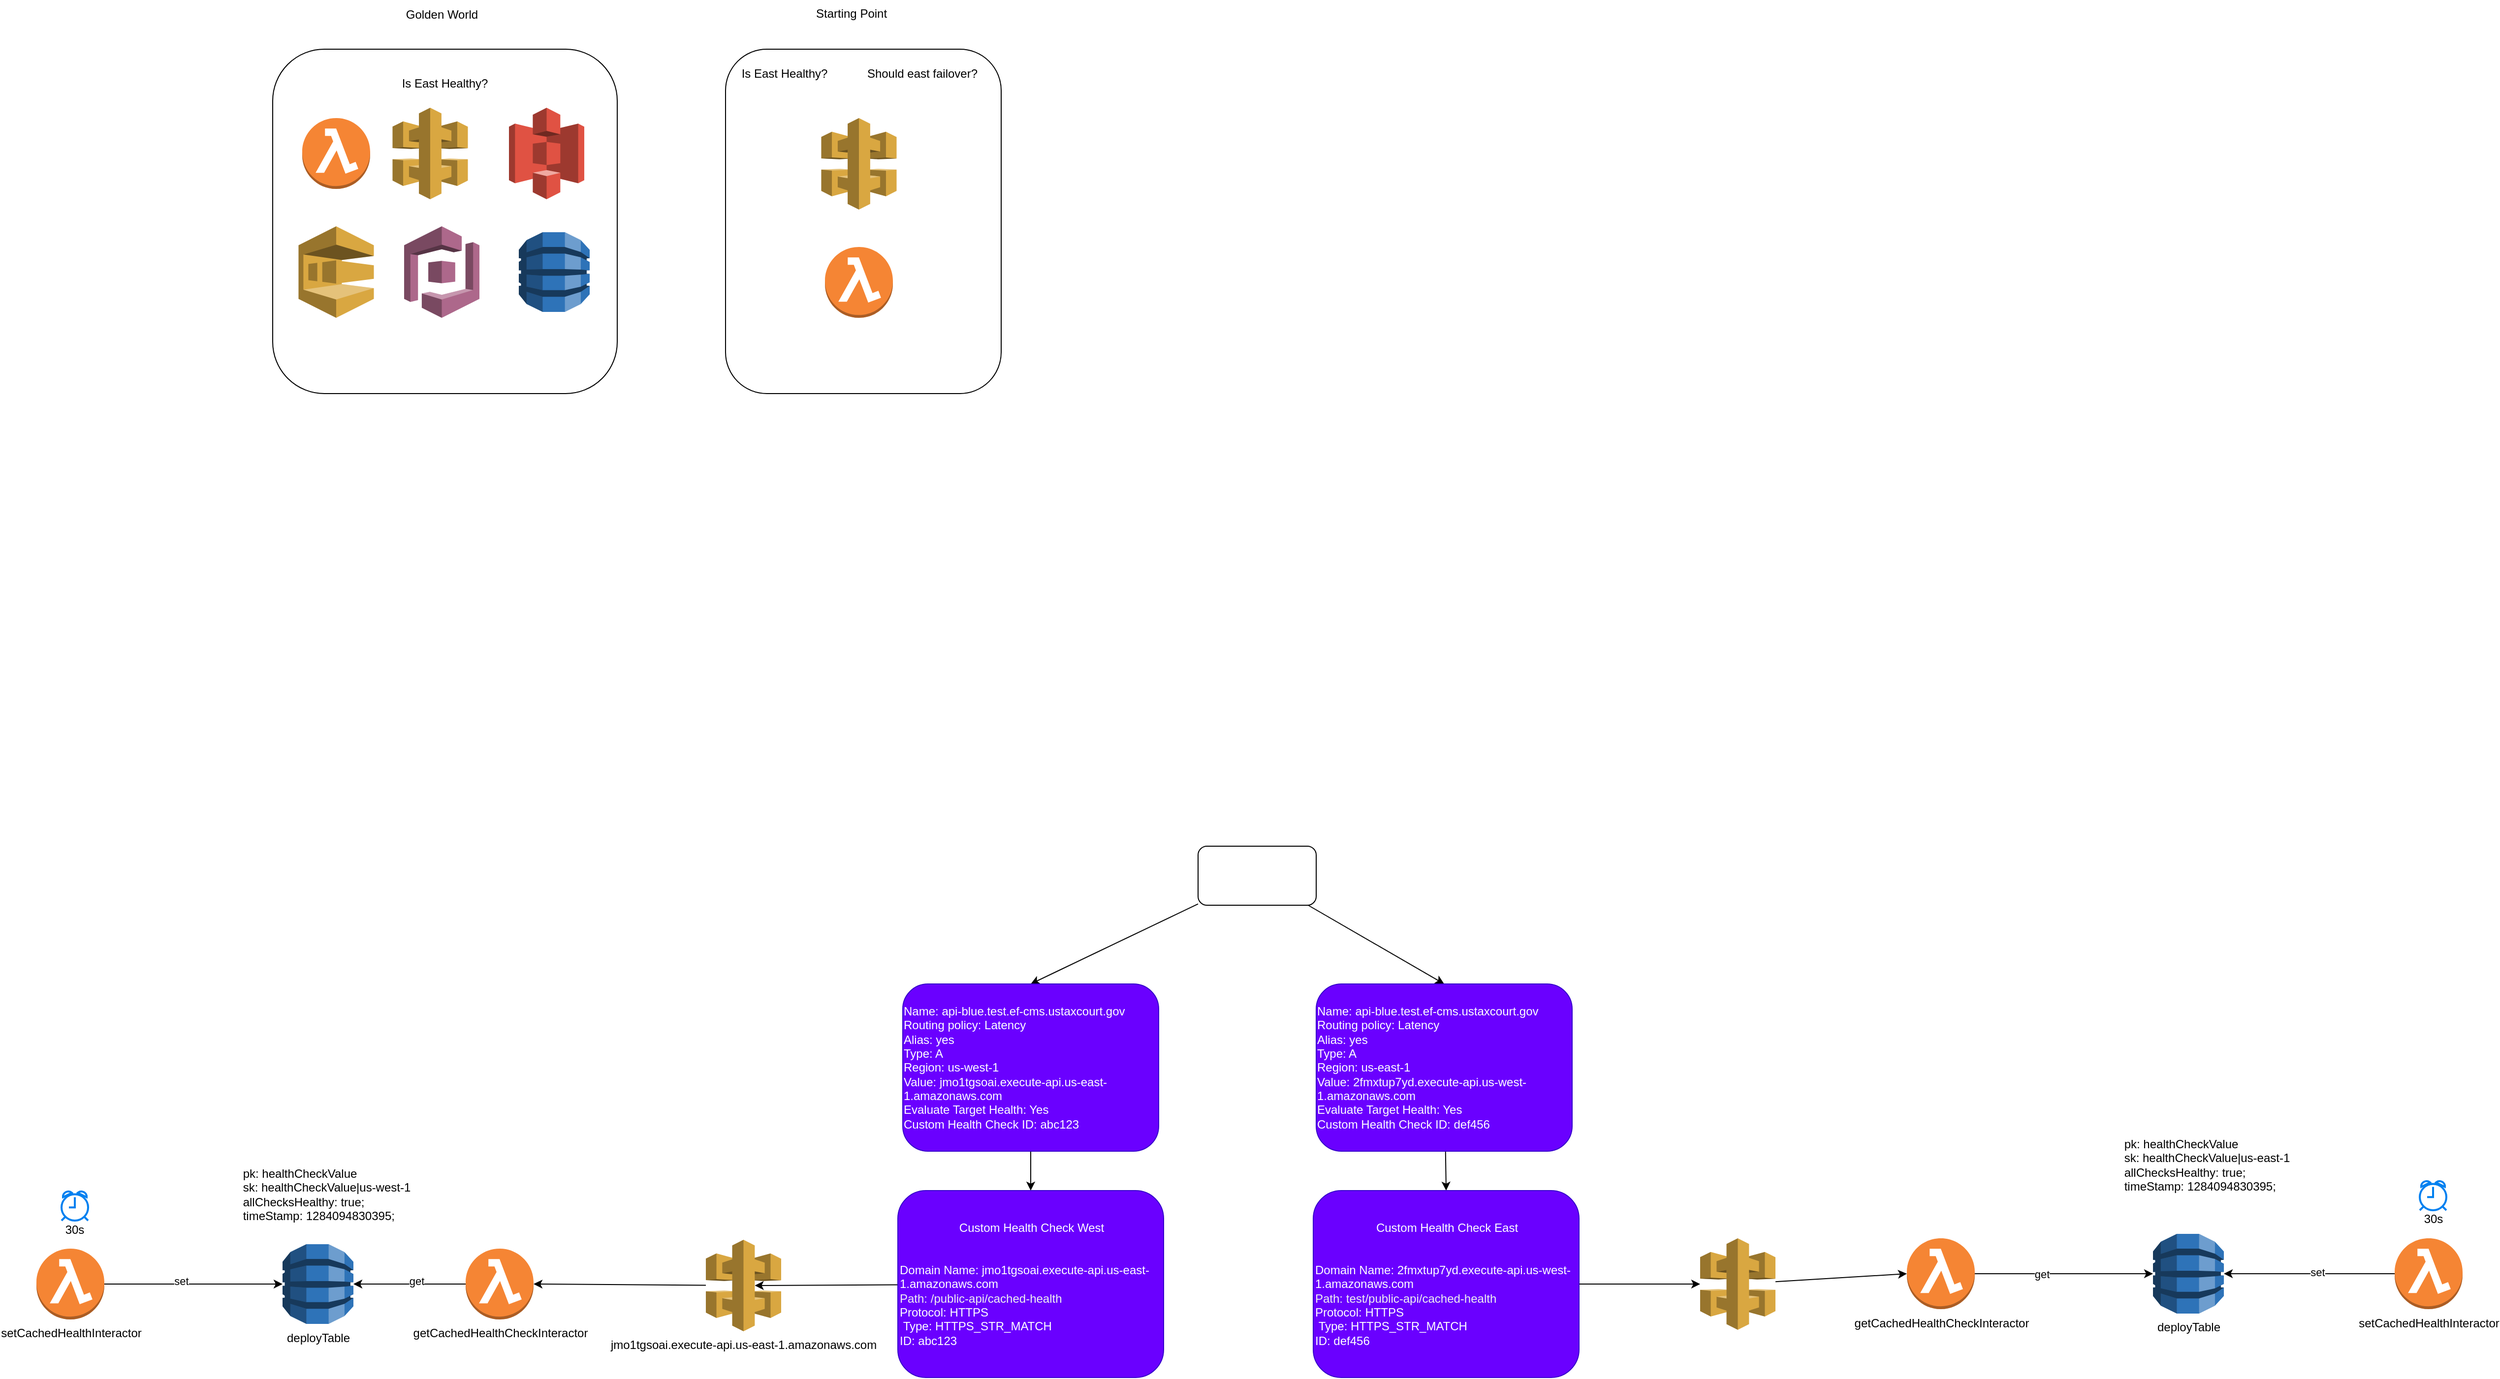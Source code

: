 <mxfile>
    <diagram id="qfKXbh_cGv5SsnbBj9Zz" name="Page-1">
        <mxGraphModel dx="2944" dy="665" grid="1" gridSize="10" guides="1" tooltips="1" connect="1" arrows="1" fold="1" page="1" pageScale="1" pageWidth="850" pageHeight="1100" math="0" shadow="0">
            <root>
                <mxCell id="0"/>
                <mxCell id="1" parent="0"/>
                <mxCell id="29" style="edgeStyle=none;html=1;entryX=0.5;entryY=0;entryDx=0;entryDy=0;fontFamily=Helvetica;fontColor=#FFFFFF;" parent="1" source="26" target="28" edge="1">
                    <mxGeometry relative="1" as="geometry"/>
                </mxCell>
                <mxCell id="30" style="edgeStyle=none;html=1;entryX=0.5;entryY=0;entryDx=0;entryDy=0;fontFamily=Helvetica;fontColor=#FFFFFF;" parent="1" source="26" target="23" edge="1">
                    <mxGeometry relative="1" as="geometry"/>
                </mxCell>
                <mxCell id="26" value="Request" style="rounded=1;whiteSpace=wrap;html=1;fontFamily=Helvetica;fontColor=#FFFFFF;" parent="1" vertex="1">
                    <mxGeometry x="250" y="1060" width="120" height="60" as="geometry"/>
                </mxCell>
                <mxCell id="8" value="" style="rounded=1;whiteSpace=wrap;html=1;" parent="1" vertex="1">
                    <mxGeometry x="-690" y="250" width="350" height="350" as="geometry"/>
                </mxCell>
                <mxCell id="9" value="Is East Healthy?" style="text;html=1;strokeColor=none;fillColor=none;align=center;verticalAlign=middle;whiteSpace=wrap;rounded=0;" parent="1" vertex="1">
                    <mxGeometry x="-565" y="270" width="100" height="30" as="geometry"/>
                </mxCell>
                <mxCell id="10" value="" style="rounded=1;whiteSpace=wrap;html=1;" parent="1" vertex="1">
                    <mxGeometry x="-230" y="250" width="280" height="350" as="geometry"/>
                </mxCell>
                <mxCell id="11" value="Is East Healthy?" style="text;html=1;strokeColor=none;fillColor=none;align=center;verticalAlign=middle;whiteSpace=wrap;rounded=0;" parent="1" vertex="1">
                    <mxGeometry x="-220" y="260" width="100" height="30" as="geometry"/>
                </mxCell>
                <mxCell id="12" value="" style="outlineConnect=0;dashed=0;verticalLabelPosition=bottom;verticalAlign=top;align=center;html=1;shape=mxgraph.aws3.api_gateway;fillColor=#D9A741;gradientColor=none;" parent="1" vertex="1">
                    <mxGeometry x="-132.75" y="320" width="76.5" height="93" as="geometry"/>
                </mxCell>
                <mxCell id="13" value="" style="outlineConnect=0;dashed=0;verticalLabelPosition=bottom;verticalAlign=top;align=center;html=1;shape=mxgraph.aws3.lambda_function;fillColor=#F58534;gradientColor=none;" parent="1" vertex="1">
                    <mxGeometry x="-129" y="451" width="69" height="72" as="geometry"/>
                </mxCell>
                <mxCell id="14" value="" style="outlineConnect=0;dashed=0;verticalLabelPosition=bottom;verticalAlign=top;align=center;html=1;shape=mxgraph.aws3.lambda_function;fillColor=#F58534;gradientColor=none;" parent="1" vertex="1">
                    <mxGeometry x="-660" y="320" width="69" height="72" as="geometry"/>
                </mxCell>
                <mxCell id="15" value="" style="outlineConnect=0;dashed=0;verticalLabelPosition=bottom;verticalAlign=top;align=center;html=1;shape=mxgraph.aws3.api_gateway;fillColor=#D9A741;gradientColor=none;" parent="1" vertex="1">
                    <mxGeometry x="-568.25" y="309.5" width="76.5" height="93" as="geometry"/>
                </mxCell>
                <mxCell id="16" value="" style="outlineConnect=0;dashed=0;verticalLabelPosition=bottom;verticalAlign=top;align=center;html=1;shape=mxgraph.aws3.s3;fillColor=#E05243;gradientColor=none;" parent="1" vertex="1">
                    <mxGeometry x="-450" y="309.5" width="76.5" height="93" as="geometry"/>
                </mxCell>
                <mxCell id="17" value="" style="outlineConnect=0;dashed=0;verticalLabelPosition=bottom;verticalAlign=top;align=center;html=1;shape=mxgraph.aws3.sqs;fillColor=#D9A741;gradientColor=none;" parent="1" vertex="1">
                    <mxGeometry x="-663.75" y="430" width="76.5" height="93" as="geometry"/>
                </mxCell>
                <mxCell id="18" value="" style="outlineConnect=0;dashed=0;verticalLabelPosition=bottom;verticalAlign=top;align=center;html=1;shape=mxgraph.aws3.cognito;fillColor=#AD688B;gradientColor=none;" parent="1" vertex="1">
                    <mxGeometry x="-556.5" y="430" width="76.5" height="93" as="geometry"/>
                </mxCell>
                <mxCell id="19" value="" style="outlineConnect=0;dashed=0;verticalLabelPosition=bottom;verticalAlign=top;align=center;html=1;shape=mxgraph.aws3.dynamo_db;fillColor=#2E73B8;gradientColor=none;" parent="1" vertex="1">
                    <mxGeometry x="-440" y="436" width="72" height="81" as="geometry"/>
                </mxCell>
                <mxCell id="20" value="Golden World" style="text;html=1;strokeColor=none;fillColor=none;align=center;verticalAlign=middle;whiteSpace=wrap;rounded=0;" parent="1" vertex="1">
                    <mxGeometry x="-579.12" y="200" width="121.75" height="30" as="geometry"/>
                </mxCell>
                <UserObject label="Starting Point" link="https://docs.aws.amazon.com/health/latest/ug/health-api.html" id="21">
                    <mxCell style="text;whiteSpace=wrap;html=1;" parent="1" vertex="1">
                        <mxGeometry x="-140" y="200" width="80" height="30" as="geometry"/>
                    </mxCell>
                </UserObject>
                <mxCell id="22" value="Should east failover?" style="text;html=1;strokeColor=none;fillColor=none;align=center;verticalAlign=middle;whiteSpace=wrap;rounded=0;" parent="1" vertex="1">
                    <mxGeometry x="-110" y="260" width="160" height="30" as="geometry"/>
                </mxCell>
                <mxCell id="46" style="edgeStyle=none;html=1;entryX=0.5;entryY=0;entryDx=0;entryDy=0;fontFamily=Helvetica;fontColor=#FFFFFF;" parent="1" source="23" target="41" edge="1">
                    <mxGeometry relative="1" as="geometry"/>
                </mxCell>
                <mxCell id="23" value="&lt;div style=&quot;text-align: left;&quot;&gt;&lt;span style=&quot;background-color: initial;&quot;&gt;Name:&amp;nbsp;&lt;/span&gt;&lt;span style=&quot;background-color: initial;&quot;&gt;&lt;font color=&quot;#ffffff&quot;&gt;api-blue.test.ef-cms.ustaxcourt.gov&lt;/font&gt;&lt;/span&gt;&lt;/div&gt;&lt;span style=&quot;&quot;&gt;&lt;div style=&quot;text-align: left;&quot;&gt;&lt;span style=&quot;color: rgb(255, 255, 255); background-color: initial;&quot;&gt;Routing policy: Latency&lt;/span&gt;&lt;/div&gt;&lt;div style=&quot;text-align: left;&quot;&gt;&lt;span style=&quot;color: rgb(255, 255, 255); background-color: initial;&quot;&gt;Alias: yes&lt;/span&gt;&lt;/div&gt;&lt;div style=&quot;text-align: left;&quot;&gt;&lt;span style=&quot;color: rgb(255, 255, 255); background-color: initial;&quot;&gt;Type: A&lt;/span&gt;&lt;/div&gt;&lt;div style=&quot;text-align: left;&quot;&gt;&lt;span style=&quot;color: rgb(255, 255, 255); background-color: initial;&quot;&gt;Region: us-east-1&lt;/span&gt;&lt;/div&gt;&lt;div style=&quot;text-align: left;&quot;&gt;&lt;span style=&quot;color: rgb(255, 255, 255); background-color: initial;&quot;&gt;Value:&amp;nbsp;&lt;/span&gt;&lt;span style=&quot;background-color: initial;&quot;&gt;2fmxtup7yd.execute-api.us-west-1.amazonaws.com&lt;/span&gt;&lt;/div&gt;&lt;div style=&quot;text-align: left;&quot;&gt;&lt;span style=&quot;color: rgb(255, 255, 255); background-color: initial;&quot;&gt;Evaluate Target Health: Yes&lt;/span&gt;&lt;/div&gt;&lt;div style=&quot;text-align: left;&quot;&gt;&lt;span style=&quot;color: rgb(255, 255, 255);&quot;&gt;Custom Health Check ID: def456&lt;/span&gt;&lt;span style=&quot;color: rgb(255, 255, 255); background-color: initial;&quot;&gt;&lt;br&gt;&lt;/span&gt;&lt;/div&gt;&lt;/span&gt;" style="rounded=1;whiteSpace=wrap;html=1;fillColor=#6a00ff;fontColor=#ffffff;strokeColor=#3700CC;" parent="1" vertex="1">
                    <mxGeometry x="370" y="1200" width="260" height="170" as="geometry"/>
                </mxCell>
                <mxCell id="45" style="edgeStyle=none;html=1;exitX=0.5;exitY=1;exitDx=0;exitDy=0;fontFamily=Helvetica;fontColor=#FFFFFF;entryX=0.5;entryY=0;entryDx=0;entryDy=0;" parent="1" source="28" target="43" edge="1">
                    <mxGeometry relative="1" as="geometry">
                        <mxPoint x="80" y="1420" as="targetPoint"/>
                    </mxGeometry>
                </mxCell>
                <mxCell id="28" value="&lt;div style=&quot;text-align: left;&quot;&gt;&lt;span style=&quot;background-color: initial;&quot;&gt;Name:&amp;nbsp;&lt;/span&gt;&lt;span style=&quot;background-color: initial;&quot;&gt;&lt;font color=&quot;#ffffff&quot;&gt;api-blue.test.ef-cms.ustaxcourt.gov&lt;/font&gt;&lt;/span&gt;&lt;/div&gt;&lt;span style=&quot;&quot;&gt;&lt;div style=&quot;text-align: left;&quot;&gt;&lt;span style=&quot;color: rgb(255, 255, 255); background-color: initial;&quot;&gt;Routing policy: Latency&lt;/span&gt;&lt;/div&gt;&lt;div style=&quot;text-align: left;&quot;&gt;&lt;span style=&quot;color: rgb(255, 255, 255); background-color: initial;&quot;&gt;Alias: yes&lt;/span&gt;&lt;/div&gt;&lt;div style=&quot;text-align: left;&quot;&gt;&lt;span style=&quot;color: rgb(255, 255, 255); background-color: initial;&quot;&gt;Type: A&lt;/span&gt;&lt;/div&gt;&lt;div style=&quot;text-align: left;&quot;&gt;&lt;span style=&quot;color: rgb(255, 255, 255); background-color: initial;&quot;&gt;Region: us-west-1&lt;/span&gt;&lt;/div&gt;&lt;div style=&quot;text-align: left;&quot;&gt;&lt;span style=&quot;color: rgb(255, 255, 255); background-color: initial;&quot;&gt;Value:&amp;nbsp;&lt;/span&gt;&lt;span style=&quot;background-color: initial;&quot;&gt;jmo1tgsoai.execute-api.us-east-1.amazonaws.com&lt;/span&gt;&lt;/div&gt;&lt;div style=&quot;text-align: left;&quot;&gt;&lt;span style=&quot;color: rgb(255, 255, 255); background-color: initial;&quot;&gt;Evaluate Target Health: Yes&lt;/span&gt;&lt;/div&gt;&lt;div style=&quot;text-align: left;&quot;&gt;&lt;span style=&quot;color: rgb(255, 255, 255); background-color: initial;&quot;&gt;Custom Health Check ID: abc123&lt;/span&gt;&lt;/div&gt;&lt;/span&gt;" style="rounded=1;whiteSpace=wrap;html=1;fillColor=#6a00ff;fontColor=#ffffff;strokeColor=#3700CC;" parent="1" vertex="1">
                    <mxGeometry x="-50" y="1200" width="260" height="170" as="geometry"/>
                </mxCell>
                <mxCell id="48" style="edgeStyle=none;html=1;" parent="1" source="41" target="47" edge="1">
                    <mxGeometry relative="1" as="geometry"/>
                </mxCell>
                <mxCell id="41" value="&lt;div style=&quot;text-align: center;&quot;&gt;&lt;span style=&quot;background-color: initial;&quot;&gt;Custom Health Check East&lt;/span&gt;&lt;/div&gt;&lt;div style=&quot;text-align: center;&quot;&gt;&lt;br&gt;&lt;/div&gt;&lt;br&gt;Domain Name:&amp;nbsp;2fmxtup7yd.execute-api.us-west-1.amazonaws.com&lt;br&gt;&lt;font color=&quot;#f0f0f0&quot;&gt;Path: test/public-api/cached-health&lt;br&gt;&lt;/font&gt;Protocol:&amp;nbsp;HTTPS&lt;br&gt;&amp;nbsp;Type: HTTPS_STR_MATCH&lt;br&gt;ID: def456" style="rounded=1;whiteSpace=wrap;html=1;labelBackgroundColor=none;fontFamily=Helvetica;fontColor=#ffffff;align=left;fillColor=#6a00ff;strokeColor=#3700CC;" parent="1" vertex="1">
                    <mxGeometry x="367" y="1410" width="270" height="190" as="geometry"/>
                </mxCell>
                <mxCell id="66" style="edgeStyle=none;html=1;entryX=0.65;entryY=0.5;entryDx=0;entryDy=0;entryPerimeter=0;" parent="1" source="43" target="59" edge="1">
                    <mxGeometry relative="1" as="geometry"/>
                </mxCell>
                <mxCell id="43" value="&lt;div style=&quot;text-align: center;&quot;&gt;&lt;span style=&quot;background-color: initial;&quot;&gt;Custom Health Check West&lt;/span&gt;&lt;/div&gt;&lt;div style=&quot;text-align: center;&quot;&gt;&lt;br&gt;&lt;/div&gt;&lt;br&gt;Domain Name:&amp;nbsp;&lt;span style=&quot;background-color: initial;&quot;&gt;jmo1tgsoai.execute-api.us-east-1.amazonaws.com&lt;br&gt;&lt;/span&gt;&lt;span style=&quot;color: rgb(240, 240, 240);&quot;&gt;Path: /public-api/cached-health&lt;/span&gt;&lt;br style=&quot;color: rgb(240, 240, 240);&quot;&gt;Protocol:&amp;nbsp;HTTPS&lt;br&gt;&amp;nbsp;Type: HTTPS_STR_MATCH&lt;br&gt;ID: abc123" style="rounded=1;whiteSpace=wrap;html=1;labelBackgroundColor=none;fontFamily=Helvetica;fontColor=#ffffff;align=left;fillColor=#6a00ff;strokeColor=#3700CC;" parent="1" vertex="1">
                    <mxGeometry x="-55" y="1410" width="270" height="190" as="geometry"/>
                </mxCell>
                <mxCell id="51" style="edgeStyle=none;html=1;entryX=0;entryY=0.5;entryDx=0;entryDy=0;entryPerimeter=0;" parent="1" source="47" target="50" edge="1">
                    <mxGeometry relative="1" as="geometry"/>
                </mxCell>
                <mxCell id="47" value="&lt;span style=&quot;color: rgb(255, 255, 255); text-align: left;&quot;&gt;2fmxtup7yd.execute-api.us-west-1.amazonaws.com&lt;/span&gt;" style="outlineConnect=0;dashed=0;verticalLabelPosition=bottom;verticalAlign=top;align=center;html=1;shape=mxgraph.aws3.api_gateway;fillColor=#D9A741;gradientColor=none;" parent="1" vertex="1">
                    <mxGeometry x="760" y="1458.5" width="76.5" height="93" as="geometry"/>
                </mxCell>
                <mxCell id="55" style="edgeStyle=none;html=1;entryX=0;entryY=0.5;entryDx=0;entryDy=0;entryPerimeter=0;" parent="1" source="50" target="54" edge="1">
                    <mxGeometry relative="1" as="geometry"/>
                </mxCell>
                <mxCell id="70" value="get" style="edgeLabel;html=1;align=center;verticalAlign=middle;resizable=0;points=[];" vertex="1" connectable="0" parent="55">
                    <mxGeometry x="-0.249" relative="1" as="geometry">
                        <mxPoint as="offset"/>
                    </mxGeometry>
                </mxCell>
                <mxCell id="50" value="getCachedHealthCheckInteractor" style="outlineConnect=0;dashed=0;verticalLabelPosition=bottom;verticalAlign=top;align=center;html=1;shape=mxgraph.aws3.lambda_function;fillColor=#F58534;gradientColor=none;" parent="1" vertex="1">
                    <mxGeometry x="970" y="1458.5" width="69" height="72" as="geometry"/>
                </mxCell>
                <mxCell id="54" value="deployTable" style="outlineConnect=0;dashed=0;verticalLabelPosition=bottom;verticalAlign=top;align=center;html=1;shape=mxgraph.aws3.dynamo_db;fillColor=#2E73B8;gradientColor=none;" parent="1" vertex="1">
                    <mxGeometry x="1220" y="1454" width="72" height="81" as="geometry"/>
                </mxCell>
                <mxCell id="56" value="&lt;div style=&quot;text-align: left;&quot;&gt;&lt;span style=&quot;background-color: initial;&quot;&gt;pk:&amp;nbsp;healthCheckValue&lt;/span&gt;&lt;/div&gt;&lt;div style=&quot;text-align: left;&quot;&gt;&lt;span style=&quot;background-color: initial;&quot;&gt;sk:&amp;nbsp;healthCheckValue|us-east-1&lt;/span&gt;&lt;/div&gt;&lt;div style=&quot;text-align: left;&quot;&gt;&lt;span style=&quot;background-color: initial;&quot;&gt;&lt;div&gt;allChecksHealthy: true;&lt;/div&gt;&lt;div&gt;timeStamp: 1284094830395;&lt;/div&gt;&lt;/span&gt;&lt;/div&gt;" style="text;html=1;strokeColor=none;fillColor=none;align=center;verticalAlign=middle;whiteSpace=wrap;rounded=0;" parent="1" vertex="1">
                    <mxGeometry x="1180" y="1344" width="190" height="80" as="geometry"/>
                </mxCell>
                <mxCell id="67" style="edgeStyle=none;html=1;entryX=1;entryY=0.5;entryDx=0;entryDy=0;entryPerimeter=0;" parent="1" source="59" target="61" edge="1">
                    <mxGeometry relative="1" as="geometry"/>
                </mxCell>
                <mxCell id="59" value="&lt;div style=&quot;text-align: left;&quot;&gt;&lt;span style=&quot;background-color: initial;&quot;&gt;jmo1tgsoai.execute-api.us-east-1.amazonaws.com&lt;/span&gt;&lt;/div&gt;" style="outlineConnect=0;dashed=0;verticalLabelPosition=bottom;verticalAlign=top;align=center;html=1;shape=mxgraph.aws3.api_gateway;fillColor=#D9A741;gradientColor=none;" parent="1" vertex="1">
                    <mxGeometry x="-250" y="1460" width="76.5" height="93" as="geometry"/>
                </mxCell>
                <mxCell id="68" style="edgeStyle=none;html=1;entryX=1;entryY=0.5;entryDx=0;entryDy=0;entryPerimeter=0;" parent="1" source="61" target="62" edge="1">
                    <mxGeometry relative="1" as="geometry"/>
                </mxCell>
                <mxCell id="78" value="get" style="edgeLabel;html=1;align=center;verticalAlign=middle;resizable=0;points=[];" vertex="1" connectable="0" parent="68">
                    <mxGeometry x="-0.12" y="-3" relative="1" as="geometry">
                        <mxPoint as="offset"/>
                    </mxGeometry>
                </mxCell>
                <mxCell id="61" value="getCachedHealthCheckInteractor" style="outlineConnect=0;dashed=0;verticalLabelPosition=bottom;verticalAlign=top;align=center;html=1;shape=mxgraph.aws3.lambda_function;fillColor=#F58534;gradientColor=none;" parent="1" vertex="1">
                    <mxGeometry x="-494" y="1469" width="69" height="72" as="geometry"/>
                </mxCell>
                <mxCell id="62" value="deployTable" style="outlineConnect=0;dashed=0;verticalLabelPosition=bottom;verticalAlign=top;align=center;html=1;shape=mxgraph.aws3.dynamo_db;fillColor=#2E73B8;gradientColor=none;" parent="1" vertex="1">
                    <mxGeometry x="-680" y="1464.5" width="72" height="81" as="geometry"/>
                </mxCell>
                <mxCell id="75" style="edgeStyle=none;html=1;entryX=1;entryY=0.5;entryDx=0;entryDy=0;entryPerimeter=0;" edge="1" parent="1" source="69" target="54">
                    <mxGeometry relative="1" as="geometry"/>
                </mxCell>
                <mxCell id="76" value="set" style="edgeLabel;html=1;align=center;verticalAlign=middle;resizable=0;points=[];" vertex="1" connectable="0" parent="75">
                    <mxGeometry x="-0.091" y="-2" relative="1" as="geometry">
                        <mxPoint as="offset"/>
                    </mxGeometry>
                </mxCell>
                <mxCell id="69" value="setCachedHealthInteractor" style="outlineConnect=0;dashed=0;verticalLabelPosition=bottom;verticalAlign=top;align=center;html=1;shape=mxgraph.aws3.lambda_function;fillColor=#F58534;gradientColor=none;" vertex="1" parent="1">
                    <mxGeometry x="1465.5" y="1458.5" width="69" height="72" as="geometry"/>
                </mxCell>
                <mxCell id="73" value="" style="html=1;verticalLabelPosition=bottom;align=center;labelBackgroundColor=#ffffff;verticalAlign=top;strokeWidth=2;strokeColor=#0080F0;shadow=0;dashed=0;shape=mxgraph.ios7.icons.alarm_clock;" vertex="1" parent="1">
                    <mxGeometry x="1491" y="1400" width="27" height="30" as="geometry"/>
                </mxCell>
                <mxCell id="74" value="30s" style="text;html=1;strokeColor=none;fillColor=none;align=center;verticalAlign=middle;whiteSpace=wrap;rounded=0;labelBackgroundColor=none;" vertex="1" parent="1">
                    <mxGeometry x="1474.5" y="1424" width="60" height="30" as="geometry"/>
                </mxCell>
                <mxCell id="77" value="&lt;div style=&quot;text-align: left;&quot;&gt;&lt;span style=&quot;background-color: initial;&quot;&gt;pk:&amp;nbsp;healthCheckValue&lt;/span&gt;&lt;/div&gt;&lt;div style=&quot;text-align: left;&quot;&gt;&lt;span style=&quot;background-color: initial;&quot;&gt;sk:&amp;nbsp;healthCheckValue|us-west-1&lt;/span&gt;&lt;/div&gt;&lt;div style=&quot;text-align: left;&quot;&gt;&lt;span style=&quot;background-color: initial;&quot;&gt;&lt;div&gt;allChecksHealthy: true;&lt;/div&gt;&lt;div&gt;timeStamp: 1284094830395;&lt;/div&gt;&lt;/span&gt;&lt;/div&gt;" style="text;html=1;strokeColor=none;fillColor=none;align=center;verticalAlign=middle;whiteSpace=wrap;rounded=0;" vertex="1" parent="1">
                    <mxGeometry x="-730" y="1374" width="190" height="80" as="geometry"/>
                </mxCell>
                <mxCell id="82" style="edgeStyle=none;html=1;entryX=0;entryY=0.5;entryDx=0;entryDy=0;entryPerimeter=0;" edge="1" parent="1" source="79" target="62">
                    <mxGeometry relative="1" as="geometry"/>
                </mxCell>
                <mxCell id="83" value="set" style="edgeLabel;html=1;align=center;verticalAlign=middle;resizable=0;points=[];" vertex="1" connectable="0" parent="82">
                    <mxGeometry x="-0.141" y="3" relative="1" as="geometry">
                        <mxPoint as="offset"/>
                    </mxGeometry>
                </mxCell>
                <mxCell id="79" value="setCachedHealthInteractor" style="outlineConnect=0;dashed=0;verticalLabelPosition=bottom;verticalAlign=top;align=center;html=1;shape=mxgraph.aws3.lambda_function;fillColor=#F58534;gradientColor=none;" vertex="1" parent="1">
                    <mxGeometry x="-930" y="1469" width="69" height="72" as="geometry"/>
                </mxCell>
                <mxCell id="80" value="" style="html=1;verticalLabelPosition=bottom;align=center;labelBackgroundColor=#ffffff;verticalAlign=top;strokeWidth=2;strokeColor=#0080F0;shadow=0;dashed=0;shape=mxgraph.ios7.icons.alarm_clock;" vertex="1" parent="1">
                    <mxGeometry x="-904.5" y="1410.5" width="27" height="30" as="geometry"/>
                </mxCell>
                <mxCell id="81" value="30s" style="text;html=1;strokeColor=none;fillColor=none;align=center;verticalAlign=middle;whiteSpace=wrap;rounded=0;labelBackgroundColor=none;" vertex="1" parent="1">
                    <mxGeometry x="-921" y="1434.5" width="60" height="30" as="geometry"/>
                </mxCell>
            </root>
        </mxGraphModel>
    </diagram>
</mxfile>